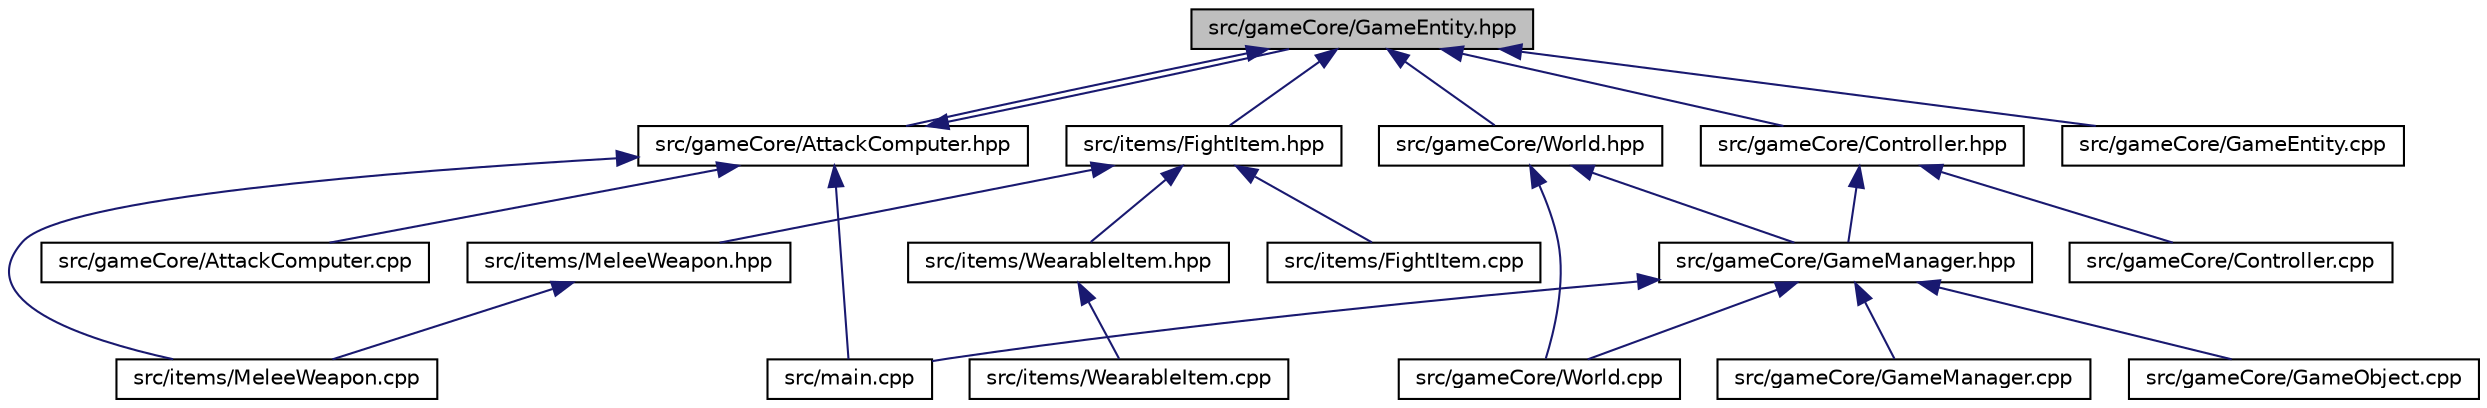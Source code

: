 digraph "src/gameCore/GameEntity.hpp"
{
 // LATEX_PDF_SIZE
  edge [fontname="Helvetica",fontsize="10",labelfontname="Helvetica",labelfontsize="10"];
  node [fontname="Helvetica",fontsize="10",shape=record];
  Node1 [label="src/gameCore/GameEntity.hpp",height=0.2,width=0.4,color="black", fillcolor="grey75", style="filled", fontcolor="black",tooltip="A GameEntity is an entity like a player or a monster that can move, attack, etc."];
  Node1 -> Node2 [dir="back",color="midnightblue",fontsize="10",style="solid",fontname="Helvetica"];
  Node2 [label="src/gameCore/AttackComputer.hpp",height=0.2,width=0.4,color="black", fillcolor="white", style="filled",URL="$_attack_computer_8hpp.html",tooltip="This is a class used to simplify and generalize attack computing while keeping it the most flexible p..."];
  Node2 -> Node3 [dir="back",color="midnightblue",fontsize="10",style="solid",fontname="Helvetica"];
  Node3 [label="src/gameCore/AttackComputer.cpp",height=0.2,width=0.4,color="black", fillcolor="white", style="filled",URL="$_attack_computer_8cpp_source.html",tooltip=" "];
  Node2 -> Node1 [dir="back",color="midnightblue",fontsize="10",style="solid",fontname="Helvetica"];
  Node2 -> Node4 [dir="back",color="midnightblue",fontsize="10",style="solid",fontname="Helvetica"];
  Node4 [label="src/items/MeleeWeapon.cpp",height=0.2,width=0.4,color="black", fillcolor="white", style="filled",URL="$_melee_weapon_8cpp.html",tooltip="A Melee Weapon is used to make physical damages, for example a sword."];
  Node2 -> Node5 [dir="back",color="midnightblue",fontsize="10",style="solid",fontname="Helvetica"];
  Node5 [label="src/main.cpp",height=0.2,width=0.4,color="black", fillcolor="white", style="filled",URL="$main_8cpp_source.html",tooltip=" "];
  Node1 -> Node6 [dir="back",color="midnightblue",fontsize="10",style="solid",fontname="Helvetica"];
  Node6 [label="src/gameCore/Controller.hpp",height=0.2,width=0.4,color="black", fillcolor="white", style="filled",URL="$_controller_8hpp.html",tooltip="Controllers defines behaviors of GameObjects."];
  Node6 -> Node7 [dir="back",color="midnightblue",fontsize="10",style="solid",fontname="Helvetica"];
  Node7 [label="src/gameCore/Controller.cpp",height=0.2,width=0.4,color="black", fillcolor="white", style="filled",URL="$_controller_8cpp.html",tooltip="Controllers defines behaviors of GameObjects."];
  Node6 -> Node8 [dir="back",color="midnightblue",fontsize="10",style="solid",fontname="Helvetica"];
  Node8 [label="src/gameCore/GameManager.hpp",height=0.2,width=0.4,color="black", fillcolor="white", style="filled",URL="$_game_manager_8hpp.html",tooltip="Singleton that manage the game progress."];
  Node8 -> Node9 [dir="back",color="midnightblue",fontsize="10",style="solid",fontname="Helvetica"];
  Node9 [label="src/gameCore/GameManager.cpp",height=0.2,width=0.4,color="black", fillcolor="white", style="filled",URL="$_game_manager_8cpp.html",tooltip="Manage the game progress."];
  Node8 -> Node10 [dir="back",color="midnightblue",fontsize="10",style="solid",fontname="Helvetica"];
  Node10 [label="src/gameCore/GameObject.cpp",height=0.2,width=0.4,color="black", fillcolor="white", style="filled",URL="$_game_object_8cpp.html",tooltip="Every object that have a role in the game is a subclass of GameObject."];
  Node8 -> Node11 [dir="back",color="midnightblue",fontsize="10",style="solid",fontname="Helvetica"];
  Node11 [label="src/gameCore/World.cpp",height=0.2,width=0.4,color="black", fillcolor="white", style="filled",URL="$_world_8cpp.html",tooltip="The World object is a container that contains a reference on all game objects."];
  Node8 -> Node5 [dir="back",color="midnightblue",fontsize="10",style="solid",fontname="Helvetica"];
  Node1 -> Node12 [dir="back",color="midnightblue",fontsize="10",style="solid",fontname="Helvetica"];
  Node12 [label="src/gameCore/GameEntity.cpp",height=0.2,width=0.4,color="black", fillcolor="white", style="filled",URL="$_game_entity_8cpp_source.html",tooltip=" "];
  Node1 -> Node13 [dir="back",color="midnightblue",fontsize="10",style="solid",fontname="Helvetica"];
  Node13 [label="src/gameCore/World.hpp",height=0.2,width=0.4,color="black", fillcolor="white", style="filled",URL="$_world_8hpp.html",tooltip="The World object is a container that contains a reference on all game objects."];
  Node13 -> Node8 [dir="back",color="midnightblue",fontsize="10",style="solid",fontname="Helvetica"];
  Node13 -> Node11 [dir="back",color="midnightblue",fontsize="10",style="solid",fontname="Helvetica"];
  Node1 -> Node14 [dir="back",color="midnightblue",fontsize="10",style="solid",fontname="Helvetica"];
  Node14 [label="src/items/FightItem.hpp",height=0.2,width=0.4,color="black", fillcolor="white", style="filled",URL="$_fight_item_8hpp.html",tooltip="A FightItem is an object that has a role in combat."];
  Node14 -> Node15 [dir="back",color="midnightblue",fontsize="10",style="solid",fontname="Helvetica"];
  Node15 [label="src/items/FightItem.cpp",height=0.2,width=0.4,color="black", fillcolor="white", style="filled",URL="$_fight_item_8cpp.html",tooltip="A FightItem is an object that has a role in combat."];
  Node14 -> Node16 [dir="back",color="midnightblue",fontsize="10",style="solid",fontname="Helvetica"];
  Node16 [label="src/items/MeleeWeapon.hpp",height=0.2,width=0.4,color="black", fillcolor="white", style="filled",URL="$_melee_weapon_8hpp.html",tooltip="A Melee Weapon is used to make physical damages, for example a sword."];
  Node16 -> Node4 [dir="back",color="midnightblue",fontsize="10",style="solid",fontname="Helvetica"];
  Node14 -> Node17 [dir="back",color="midnightblue",fontsize="10",style="solid",fontname="Helvetica"];
  Node17 [label="src/items/WearableItem.hpp",height=0.2,width=0.4,color="black", fillcolor="white", style="filled",URL="$_wearable_item_8hpp.html",tooltip="A WearableItem is an object that can be weared by entities, for example an armor."];
  Node17 -> Node18 [dir="back",color="midnightblue",fontsize="10",style="solid",fontname="Helvetica"];
  Node18 [label="src/items/WearableItem.cpp",height=0.2,width=0.4,color="black", fillcolor="white", style="filled",URL="$_wearable_item_8cpp_source.html",tooltip=" "];
}
